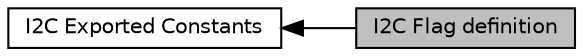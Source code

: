 digraph "I2C Flag definition"
{
  edge [fontname="Helvetica",fontsize="10",labelfontname="Helvetica",labelfontsize="10"];
  node [fontname="Helvetica",fontsize="10",shape=box];
  rankdir=LR;
  Node2 [label="I2C Exported Constants",height=0.2,width=0.4,color="black", fillcolor="white", style="filled",URL="$group___i2_c___exported___constants.html",tooltip=" "];
  Node1 [label="I2C Flag definition",height=0.2,width=0.4,color="black", fillcolor="grey75", style="filled", fontcolor="black",tooltip=" "];
  Node2->Node1 [shape=plaintext, dir="back", style="solid"];
}
